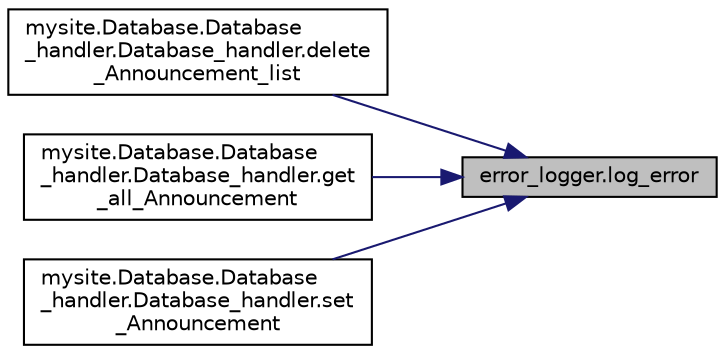 digraph "error_logger.log_error"
{
 // LATEX_PDF_SIZE
  edge [fontname="Helvetica",fontsize="10",labelfontname="Helvetica",labelfontsize="10"];
  node [fontname="Helvetica",fontsize="10",shape=record];
  rankdir="RL";
  Node1 [label="error_logger.log_error",height=0.2,width=0.4,color="black", fillcolor="grey75", style="filled", fontcolor="black",tooltip=" "];
  Node1 -> Node2 [dir="back",color="midnightblue",fontsize="10",style="solid",fontname="Helvetica"];
  Node2 [label="mysite.Database.Database\l_handler.Database_handler.delete\l_Announcement_list",height=0.2,width=0.4,color="black", fillcolor="white", style="filled",URL="$classmysite_1_1_database_1_1_database__handler_1_1_database__handler.html#af0335521966d9179f4c76d8d1c986d08",tooltip=" "];
  Node1 -> Node3 [dir="back",color="midnightblue",fontsize="10",style="solid",fontname="Helvetica"];
  Node3 [label="mysite.Database.Database\l_handler.Database_handler.get\l_all_Announcement",height=0.2,width=0.4,color="black", fillcolor="white", style="filled",URL="$classmysite_1_1_database_1_1_database__handler_1_1_database__handler.html#a5aec8da4b9c9871d52d83e21b9c73277",tooltip=" "];
  Node1 -> Node4 [dir="back",color="midnightblue",fontsize="10",style="solid",fontname="Helvetica"];
  Node4 [label="mysite.Database.Database\l_handler.Database_handler.set\l_Announcement",height=0.2,width=0.4,color="black", fillcolor="white", style="filled",URL="$classmysite_1_1_database_1_1_database__handler_1_1_database__handler.html#af2d1bda64a8fb28f99015b0ee58edca8",tooltip=" "];
}
